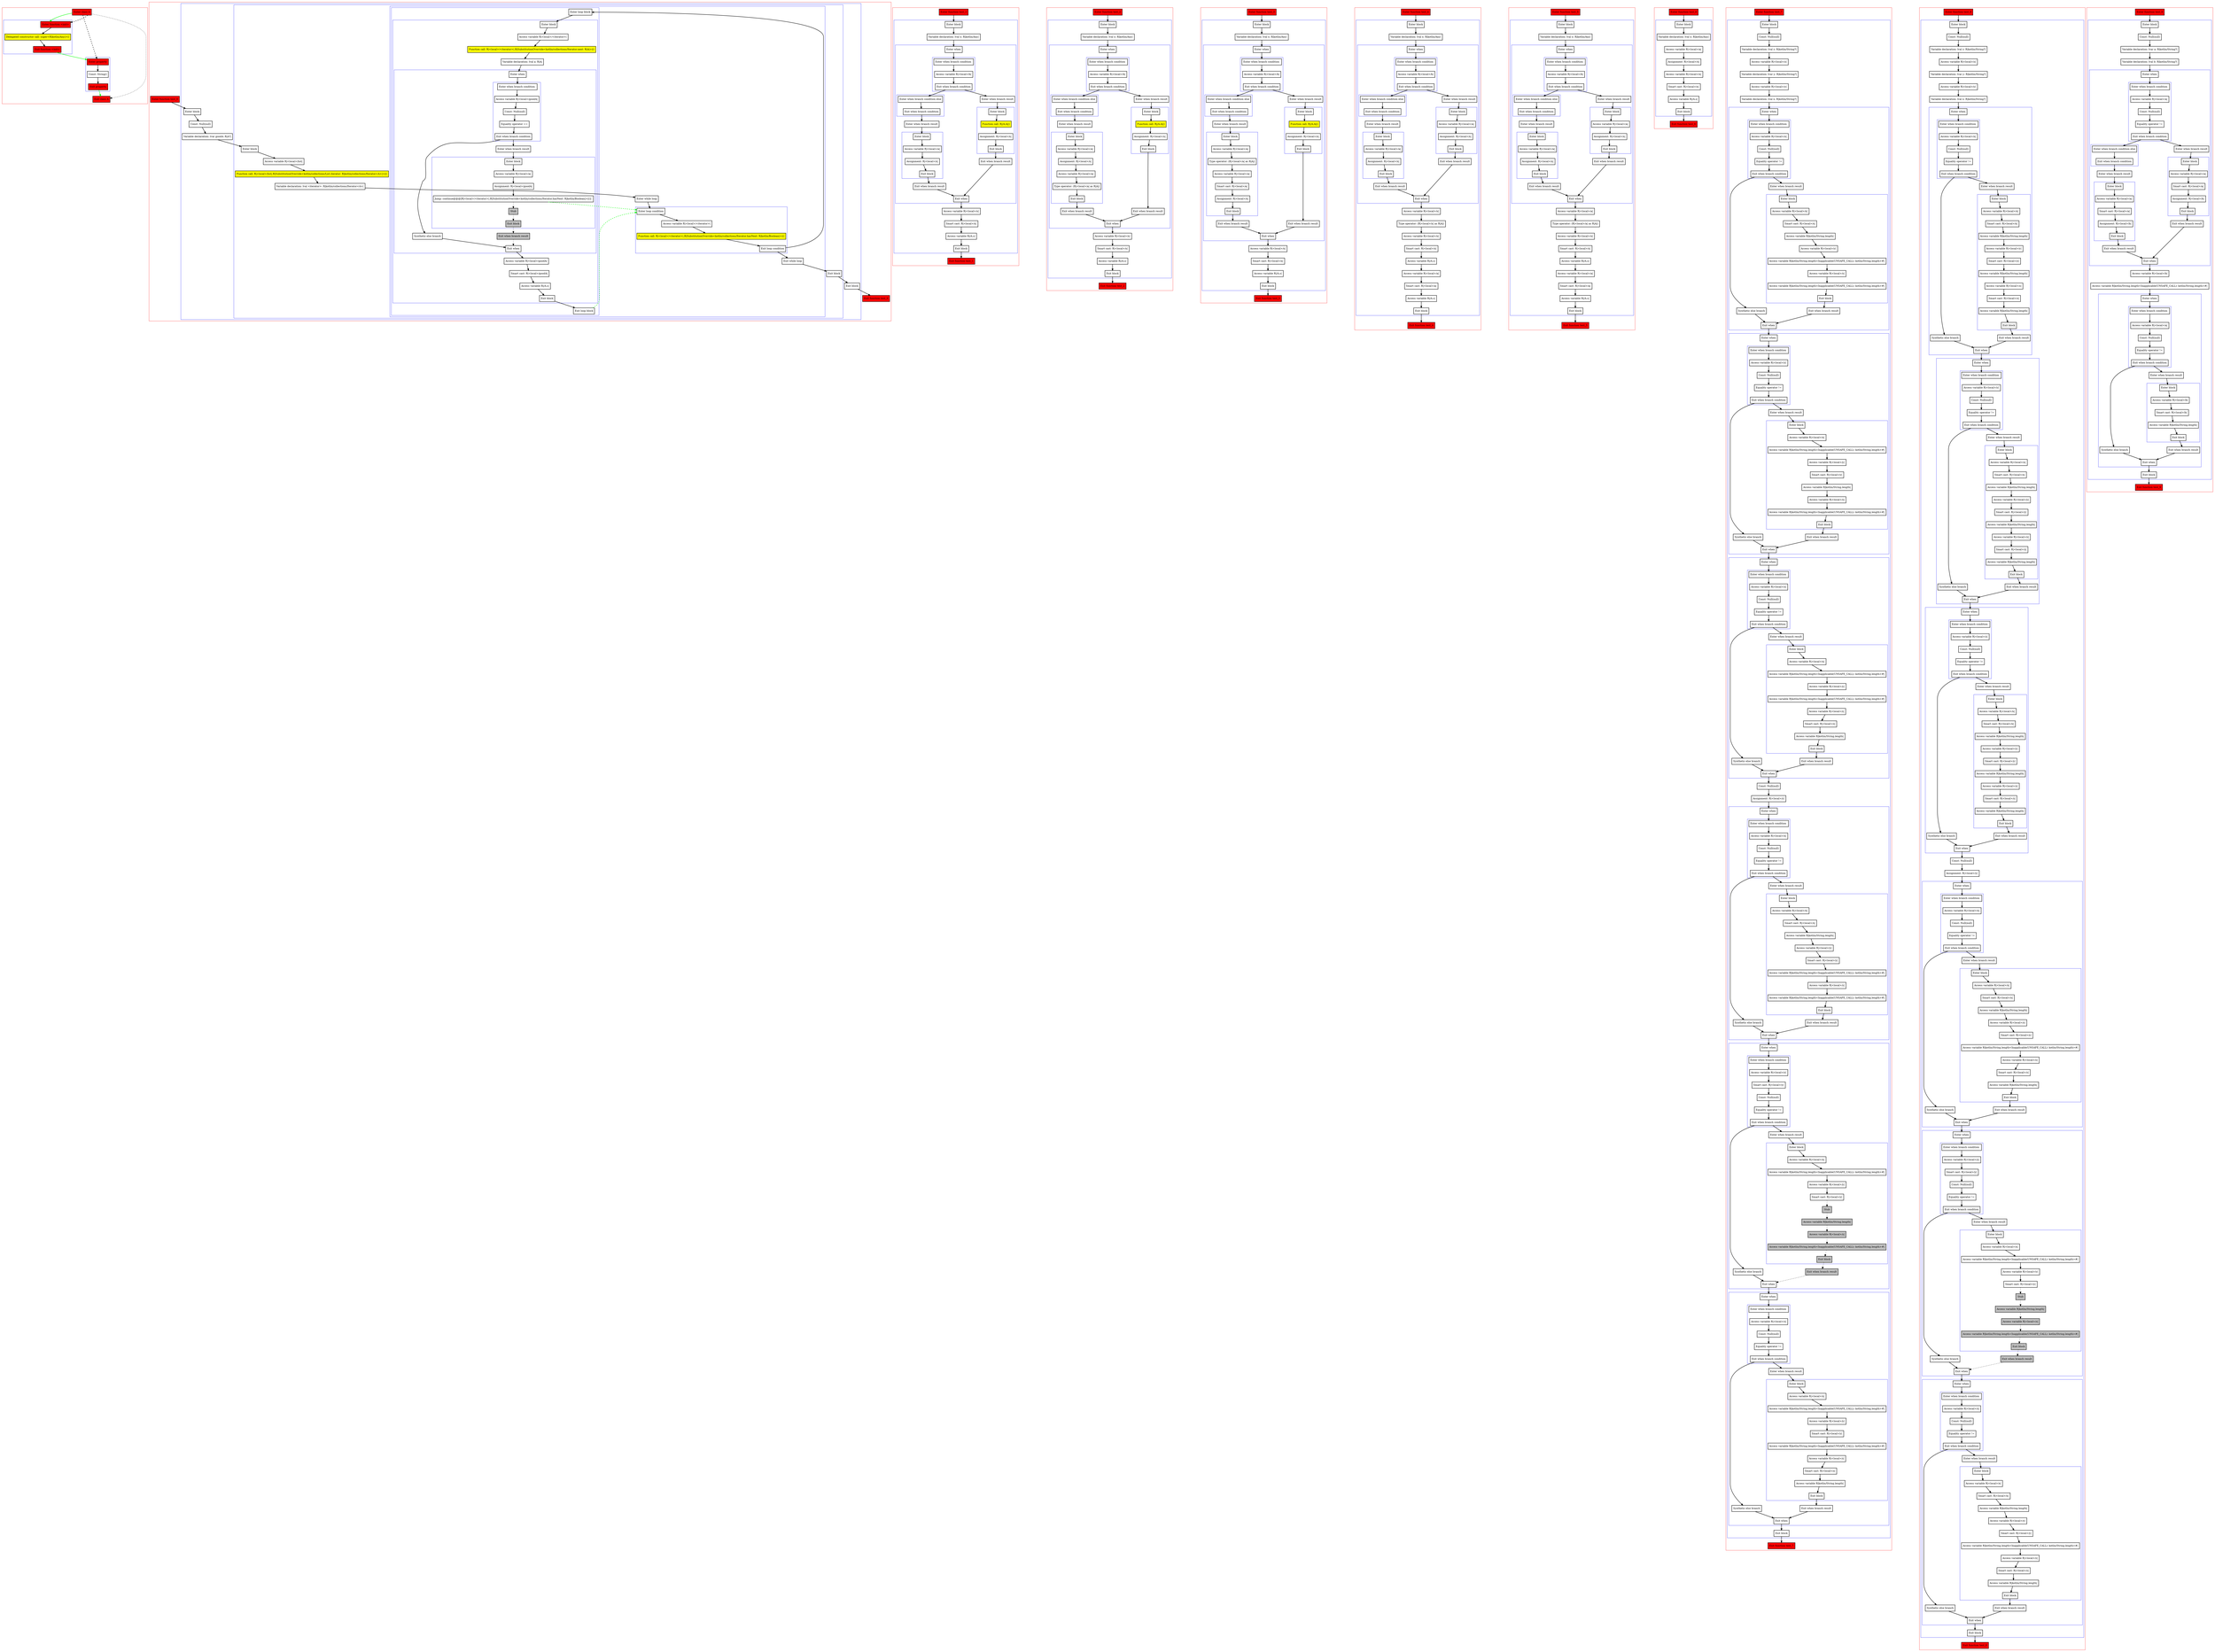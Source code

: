 digraph boundSmartcastsInBranches_kt {
    graph [nodesep=3]
    node [shape=box penwidth=2]
    edge [penwidth=2]

    subgraph cluster_0 {
        color=red
        0 [label="Enter class A" style="filled" fillcolor=red];
        subgraph cluster_1 {
            color=blue
            1 [label="Enter function <init>" style="filled" fillcolor=red];
            2 [label="Delegated constructor call: super<R|kotlin/Any|>()" style="filled" fillcolor=yellow];
            3 [label="Exit function <init>" style="filled" fillcolor=red];
        }
        subgraph cluster_2 {
            color=blue
            4 [label="Enter property" style="filled" fillcolor=red];
            5 [label="Const: String()"];
            6 [label="Exit property" style="filled" fillcolor=red];
        }
        7 [label="Exit class A" style="filled" fillcolor=red];
    }
    0 -> {1} [color=green];
    0 -> {7} [style=dotted];
    0 -> {1 4} [style=dashed];
    1 -> {2};
    2 -> {3};
    3 -> {4} [color=green];
    4 -> {5};
    5 -> {6};
    6 -> {7} [color=green];

    subgraph cluster_3 {
        color=red
        8 [label="Enter function test_0" style="filled" fillcolor=red];
        subgraph cluster_4 {
            color=blue
            9 [label="Enter block"];
            10 [label="Const: Null(null)"];
            11 [label="Variable declaration: lvar goodA: R|A?|"];
            subgraph cluster_5 {
                color=blue
                12 [label="Enter block"];
                13 [label="Access variable R|<local>/list|"];
                14 [label="Function call: R|<local>/list|.R|SubstitutionOverride<kotlin/collections/List.iterator: R|kotlin/collections/Iterator<A>|>|()" style="filled" fillcolor=yellow];
                15 [label="Variable declaration: lval <iterator>: R|kotlin/collections/Iterator<A>|"];
                subgraph cluster_6 {
                    color=blue
                    16 [label="Enter while loop"];
                    subgraph cluster_7 {
                        color=blue
                        17 [label="Enter loop condition"];
                        18 [label="Access variable R|<local>/<iterator>|"];
                        19 [label="Function call: R|<local>/<iterator>|.R|SubstitutionOverride<kotlin/collections/Iterator.hasNext: R|kotlin/Boolean|>|()" style="filled" fillcolor=yellow];
                        20 [label="Exit loop condition"];
                    }
                    subgraph cluster_8 {
                        color=blue
                        21 [label="Enter loop block"];
                        subgraph cluster_9 {
                            color=blue
                            22 [label="Enter block"];
                            23 [label="Access variable R|<local>/<iterator>|"];
                            24 [label="Function call: R|<local>/<iterator>|.R|SubstitutionOverride<kotlin/collections/Iterator.next: R|A|>|()" style="filled" fillcolor=yellow];
                            25 [label="Variable declaration: lval a: R|A|"];
                            subgraph cluster_10 {
                                color=blue
                                26 [label="Enter when"];
                                subgraph cluster_11 {
                                    color=blue
                                    27 [label="Enter when branch condition "];
                                    28 [label="Access variable R|<local>/goodA|"];
                                    29 [label="Const: Null(null)"];
                                    30 [label="Equality operator =="];
                                    31 [label="Exit when branch condition"];
                                }
                                32 [label="Synthetic else branch"];
                                33 [label="Enter when branch result"];
                                subgraph cluster_12 {
                                    color=blue
                                    34 [label="Enter block"];
                                    35 [label="Access variable R|<local>/a|"];
                                    36 [label="Assignment: R|<local>/goodA|"];
                                    37 [label="Jump: continue@@@[R|<local>/<iterator>|.R|SubstitutionOverride<kotlin/collections/Iterator.hasNext: R|kotlin/Boolean|>|()] "];
                                    38 [label="Stub" style="filled" fillcolor=gray];
                                    39 [label="Exit block" style="filled" fillcolor=gray];
                                }
                                40 [label="Exit when branch result" style="filled" fillcolor=gray];
                                41 [label="Exit when"];
                            }
                            42 [label="Access variable R|<local>/goodA|"];
                            43 [label="Smart cast: R|<local>/goodA|"];
                            44 [label="Access variable R|/A.s|"];
                            45 [label="Exit block"];
                        }
                        46 [label="Exit loop block"];
                    }
                    47 [label="Exit while loop"];
                }
                48 [label="Exit block"];
            }
            49 [label="Exit block"];
        }
        50 [label="Exit function test_0" style="filled" fillcolor=red];
    }
    8 -> {9};
    9 -> {10};
    10 -> {11};
    11 -> {12};
    12 -> {13};
    13 -> {14};
    14 -> {15};
    15 -> {16};
    16 -> {17};
    17 -> {18};
    18 -> {19};
    19 -> {20};
    20 -> {21 47};
    21 -> {22};
    22 -> {23};
    23 -> {24};
    24 -> {25};
    25 -> {26};
    26 -> {27};
    27 -> {28};
    28 -> {29};
    29 -> {30};
    30 -> {31};
    31 -> {32 33};
    32 -> {41};
    33 -> {34};
    34 -> {35};
    35 -> {36};
    36 -> {37};
    37 -> {17} [color=green style=dashed];
    37 -> {38} [style=dotted];
    38 -> {39} [style=dotted];
    39 -> {40} [style=dotted];
    40 -> {41} [style=dotted];
    41 -> {42};
    42 -> {43};
    43 -> {44};
    44 -> {45};
    45 -> {46};
    46 -> {17} [color=green style=dashed];
    47 -> {48};
    48 -> {49};
    49 -> {50};

    subgraph cluster_13 {
        color=red
        51 [label="Enter function test_1" style="filled" fillcolor=red];
        subgraph cluster_14 {
            color=blue
            52 [label="Enter block"];
            53 [label="Variable declaration: lval x: R|kotlin/Any|"];
            subgraph cluster_15 {
                color=blue
                54 [label="Enter when"];
                subgraph cluster_16 {
                    color=blue
                    55 [label="Enter when branch condition "];
                    56 [label="Access variable R|<local>/b|"];
                    57 [label="Exit when branch condition"];
                }
                subgraph cluster_17 {
                    color=blue
                    58 [label="Enter when branch condition else"];
                    59 [label="Exit when branch condition"];
                }
                60 [label="Enter when branch result"];
                subgraph cluster_18 {
                    color=blue
                    61 [label="Enter block"];
                    62 [label="Access variable R|<local>/a|"];
                    63 [label="Assignment: R|<local>/x|"];
                    64 [label="Exit block"];
                }
                65 [label="Exit when branch result"];
                66 [label="Enter when branch result"];
                subgraph cluster_19 {
                    color=blue
                    67 [label="Enter block"];
                    68 [label="Function call: R|/A.A|()" style="filled" fillcolor=yellow];
                    69 [label="Assignment: R|<local>/x|"];
                    70 [label="Exit block"];
                }
                71 [label="Exit when branch result"];
                72 [label="Exit when"];
            }
            73 [label="Access variable R|<local>/x|"];
            74 [label="Smart cast: R|<local>/x|"];
            75 [label="Access variable R|/A.s|"];
            76 [label="Exit block"];
        }
        77 [label="Exit function test_1" style="filled" fillcolor=red];
    }
    51 -> {52};
    52 -> {53};
    53 -> {54};
    54 -> {55};
    55 -> {56};
    56 -> {57};
    57 -> {58 66};
    58 -> {59};
    59 -> {60};
    60 -> {61};
    61 -> {62};
    62 -> {63};
    63 -> {64};
    64 -> {65};
    65 -> {72};
    66 -> {67};
    67 -> {68};
    68 -> {69};
    69 -> {70};
    70 -> {71};
    71 -> {72};
    72 -> {73};
    73 -> {74};
    74 -> {75};
    75 -> {76};
    76 -> {77};

    subgraph cluster_20 {
        color=red
        78 [label="Enter function test_2" style="filled" fillcolor=red];
        subgraph cluster_21 {
            color=blue
            79 [label="Enter block"];
            80 [label="Variable declaration: lval x: R|kotlin/Any|"];
            subgraph cluster_22 {
                color=blue
                81 [label="Enter when"];
                subgraph cluster_23 {
                    color=blue
                    82 [label="Enter when branch condition "];
                    83 [label="Access variable R|<local>/b|"];
                    84 [label="Exit when branch condition"];
                }
                subgraph cluster_24 {
                    color=blue
                    85 [label="Enter when branch condition else"];
                    86 [label="Exit when branch condition"];
                }
                87 [label="Enter when branch result"];
                subgraph cluster_25 {
                    color=blue
                    88 [label="Enter block"];
                    89 [label="Access variable R|<local>/a|"];
                    90 [label="Assignment: R|<local>/x|"];
                    91 [label="Access variable R|<local>/a|"];
                    92 [label="Type operator: (R|<local>/a| as R|A|)"];
                    93 [label="Exit block"];
                }
                94 [label="Exit when branch result"];
                95 [label="Enter when branch result"];
                subgraph cluster_26 {
                    color=blue
                    96 [label="Enter block"];
                    97 [label="Function call: R|/A.A|()" style="filled" fillcolor=yellow];
                    98 [label="Assignment: R|<local>/x|"];
                    99 [label="Exit block"];
                }
                100 [label="Exit when branch result"];
                101 [label="Exit when"];
            }
            102 [label="Access variable R|<local>/x|"];
            103 [label="Smart cast: R|<local>/x|"];
            104 [label="Access variable R|/A.s|"];
            105 [label="Exit block"];
        }
        106 [label="Exit function test_2" style="filled" fillcolor=red];
    }
    78 -> {79};
    79 -> {80};
    80 -> {81};
    81 -> {82};
    82 -> {83};
    83 -> {84};
    84 -> {85 95};
    85 -> {86};
    86 -> {87};
    87 -> {88};
    88 -> {89};
    89 -> {90};
    90 -> {91};
    91 -> {92};
    92 -> {93};
    93 -> {94};
    94 -> {101};
    95 -> {96};
    96 -> {97};
    97 -> {98};
    98 -> {99};
    99 -> {100};
    100 -> {101};
    101 -> {102};
    102 -> {103};
    103 -> {104};
    104 -> {105};
    105 -> {106};

    subgraph cluster_27 {
        color=red
        107 [label="Enter function test_3" style="filled" fillcolor=red];
        subgraph cluster_28 {
            color=blue
            108 [label="Enter block"];
            109 [label="Variable declaration: lval x: R|kotlin/Any|"];
            subgraph cluster_29 {
                color=blue
                110 [label="Enter when"];
                subgraph cluster_30 {
                    color=blue
                    111 [label="Enter when branch condition "];
                    112 [label="Access variable R|<local>/b|"];
                    113 [label="Exit when branch condition"];
                }
                subgraph cluster_31 {
                    color=blue
                    114 [label="Enter when branch condition else"];
                    115 [label="Exit when branch condition"];
                }
                116 [label="Enter when branch result"];
                subgraph cluster_32 {
                    color=blue
                    117 [label="Enter block"];
                    118 [label="Access variable R|<local>/a|"];
                    119 [label="Type operator: (R|<local>/a| as R|A|)"];
                    120 [label="Access variable R|<local>/a|"];
                    121 [label="Smart cast: R|<local>/a|"];
                    122 [label="Assignment: R|<local>/x|"];
                    123 [label="Exit block"];
                }
                124 [label="Exit when branch result"];
                125 [label="Enter when branch result"];
                subgraph cluster_33 {
                    color=blue
                    126 [label="Enter block"];
                    127 [label="Function call: R|/A.A|()" style="filled" fillcolor=yellow];
                    128 [label="Assignment: R|<local>/x|"];
                    129 [label="Exit block"];
                }
                130 [label="Exit when branch result"];
                131 [label="Exit when"];
            }
            132 [label="Access variable R|<local>/x|"];
            133 [label="Smart cast: R|<local>/x|"];
            134 [label="Access variable R|/A.s|"];
            135 [label="Exit block"];
        }
        136 [label="Exit function test_3" style="filled" fillcolor=red];
    }
    107 -> {108};
    108 -> {109};
    109 -> {110};
    110 -> {111};
    111 -> {112};
    112 -> {113};
    113 -> {114 125};
    114 -> {115};
    115 -> {116};
    116 -> {117};
    117 -> {118};
    118 -> {119};
    119 -> {120};
    120 -> {121};
    121 -> {122};
    122 -> {123};
    123 -> {124};
    124 -> {131};
    125 -> {126};
    126 -> {127};
    127 -> {128};
    128 -> {129};
    129 -> {130};
    130 -> {131};
    131 -> {132};
    132 -> {133};
    133 -> {134};
    134 -> {135};
    135 -> {136};

    subgraph cluster_34 {
        color=red
        137 [label="Enter function test_4" style="filled" fillcolor=red];
        subgraph cluster_35 {
            color=blue
            138 [label="Enter block"];
            139 [label="Variable declaration: lval x: R|kotlin/Any|"];
            subgraph cluster_36 {
                color=blue
                140 [label="Enter when"];
                subgraph cluster_37 {
                    color=blue
                    141 [label="Enter when branch condition "];
                    142 [label="Access variable R|<local>/b|"];
                    143 [label="Exit when branch condition"];
                }
                subgraph cluster_38 {
                    color=blue
                    144 [label="Enter when branch condition else"];
                    145 [label="Exit when branch condition"];
                }
                146 [label="Enter when branch result"];
                subgraph cluster_39 {
                    color=blue
                    147 [label="Enter block"];
                    148 [label="Access variable R|<local>/a|"];
                    149 [label="Assignment: R|<local>/x|"];
                    150 [label="Exit block"];
                }
                151 [label="Exit when branch result"];
                152 [label="Enter when branch result"];
                subgraph cluster_40 {
                    color=blue
                    153 [label="Enter block"];
                    154 [label="Access variable R|<local>/a|"];
                    155 [label="Assignment: R|<local>/x|"];
                    156 [label="Exit block"];
                }
                157 [label="Exit when branch result"];
                158 [label="Exit when"];
            }
            159 [label="Access variable R|<local>/x|"];
            160 [label="Type operator: (R|<local>/x| as R|A|)"];
            161 [label="Access variable R|<local>/x|"];
            162 [label="Smart cast: R|<local>/x|"];
            163 [label="Access variable R|/A.s|"];
            164 [label="Access variable R|<local>/a|"];
            165 [label="Smart cast: R|<local>/a|"];
            166 [label="Access variable R|/A.s|"];
            167 [label="Exit block"];
        }
        168 [label="Exit function test_4" style="filled" fillcolor=red];
    }
    137 -> {138};
    138 -> {139};
    139 -> {140};
    140 -> {141};
    141 -> {142};
    142 -> {143};
    143 -> {144 152};
    144 -> {145};
    145 -> {146};
    146 -> {147};
    147 -> {148};
    148 -> {149};
    149 -> {150};
    150 -> {151};
    151 -> {158};
    152 -> {153};
    153 -> {154};
    154 -> {155};
    155 -> {156};
    156 -> {157};
    157 -> {158};
    158 -> {159};
    159 -> {160};
    160 -> {161};
    161 -> {162};
    162 -> {163};
    163 -> {164};
    164 -> {165};
    165 -> {166};
    166 -> {167};
    167 -> {168};

    subgraph cluster_41 {
        color=red
        169 [label="Enter function test_5" style="filled" fillcolor=red];
        subgraph cluster_42 {
            color=blue
            170 [label="Enter block"];
            171 [label="Variable declaration: lval x: R|kotlin/Any|"];
            subgraph cluster_43 {
                color=blue
                172 [label="Enter when"];
                subgraph cluster_44 {
                    color=blue
                    173 [label="Enter when branch condition "];
                    174 [label="Access variable R|<local>/b|"];
                    175 [label="Exit when branch condition"];
                }
                subgraph cluster_45 {
                    color=blue
                    176 [label="Enter when branch condition else"];
                    177 [label="Exit when branch condition"];
                }
                178 [label="Enter when branch result"];
                subgraph cluster_46 {
                    color=blue
                    179 [label="Enter block"];
                    180 [label="Access variable R|<local>/a|"];
                    181 [label="Assignment: R|<local>/x|"];
                    182 [label="Exit block"];
                }
                183 [label="Exit when branch result"];
                184 [label="Enter when branch result"];
                subgraph cluster_47 {
                    color=blue
                    185 [label="Enter block"];
                    186 [label="Access variable R|<local>/a|"];
                    187 [label="Assignment: R|<local>/x|"];
                    188 [label="Exit block"];
                }
                189 [label="Exit when branch result"];
                190 [label="Exit when"];
            }
            191 [label="Access variable R|<local>/a|"];
            192 [label="Type operator: (R|<local>/a| as R|A|)"];
            193 [label="Access variable R|<local>/x|"];
            194 [label="Smart cast: R|<local>/x|"];
            195 [label="Access variable R|/A.s|"];
            196 [label="Access variable R|<local>/a|"];
            197 [label="Smart cast: R|<local>/a|"];
            198 [label="Access variable R|/A.s|"];
            199 [label="Exit block"];
        }
        200 [label="Exit function test_5" style="filled" fillcolor=red];
    }
    169 -> {170};
    170 -> {171};
    171 -> {172};
    172 -> {173};
    173 -> {174};
    174 -> {175};
    175 -> {176 184};
    176 -> {177};
    177 -> {178};
    178 -> {179};
    179 -> {180};
    180 -> {181};
    181 -> {182};
    182 -> {183};
    183 -> {190};
    184 -> {185};
    185 -> {186};
    186 -> {187};
    187 -> {188};
    188 -> {189};
    189 -> {190};
    190 -> {191};
    191 -> {192};
    192 -> {193};
    193 -> {194};
    194 -> {195};
    195 -> {196};
    196 -> {197};
    197 -> {198};
    198 -> {199};
    199 -> {200};

    subgraph cluster_48 {
        color=red
        201 [label="Enter function test_6" style="filled" fillcolor=red];
        subgraph cluster_49 {
            color=blue
            202 [label="Enter block"];
            203 [label="Variable declaration: lval x: R|kotlin/Any|"];
            204 [label="Access variable R|<local>/a|"];
            205 [label="Assignment: R|<local>/x|"];
            206 [label="Access variable R|<local>/x|"];
            207 [label="Smart cast: R|<local>/x|"];
            208 [label="Access variable R|/A.s|"];
            209 [label="Exit block"];
        }
        210 [label="Exit function test_6" style="filled" fillcolor=red];
    }
    201 -> {202};
    202 -> {203};
    203 -> {204};
    204 -> {205};
    205 -> {206};
    206 -> {207};
    207 -> {208};
    208 -> {209};
    209 -> {210};

    subgraph cluster_50 {
        color=red
        211 [label="Enter function test_7" style="filled" fillcolor=red];
        subgraph cluster_51 {
            color=blue
            212 [label="Enter block"];
            213 [label="Const: Null(null)"];
            214 [label="Variable declaration: lval z: R|kotlin/String?|"];
            215 [label="Access variable R|<local>/z|"];
            216 [label="Variable declaration: lvar y: R|kotlin/String?|"];
            217 [label="Access variable R|<local>/y|"];
            218 [label="Variable declaration: lval x: R|kotlin/String?|"];
            subgraph cluster_52 {
                color=blue
                219 [label="Enter when"];
                subgraph cluster_53 {
                    color=blue
                    220 [label="Enter when branch condition "];
                    221 [label="Access variable R|<local>/x|"];
                    222 [label="Const: Null(null)"];
                    223 [label="Equality operator !="];
                    224 [label="Exit when branch condition"];
                }
                225 [label="Synthetic else branch"];
                226 [label="Enter when branch result"];
                subgraph cluster_54 {
                    color=blue
                    227 [label="Enter block"];
                    228 [label="Access variable R|<local>/x|"];
                    229 [label="Smart cast: R|<local>/x|"];
                    230 [label="Access variable R|kotlin/String.length|"];
                    231 [label="Access variable R|<local>/y|"];
                    232 [label="Access variable R|kotlin/String.length<Inapplicable(UNSAFE_CALL): kotlin/String.length>#|"];
                    233 [label="Access variable R|<local>/z|"];
                    234 [label="Access variable R|kotlin/String.length<Inapplicable(UNSAFE_CALL): kotlin/String.length>#|"];
                    235 [label="Exit block"];
                }
                236 [label="Exit when branch result"];
                237 [label="Exit when"];
            }
            subgraph cluster_55 {
                color=blue
                238 [label="Enter when"];
                subgraph cluster_56 {
                    color=blue
                    239 [label="Enter when branch condition "];
                    240 [label="Access variable R|<local>/y|"];
                    241 [label="Const: Null(null)"];
                    242 [label="Equality operator !="];
                    243 [label="Exit when branch condition"];
                }
                244 [label="Synthetic else branch"];
                245 [label="Enter when branch result"];
                subgraph cluster_57 {
                    color=blue
                    246 [label="Enter block"];
                    247 [label="Access variable R|<local>/x|"];
                    248 [label="Access variable R|kotlin/String.length<Inapplicable(UNSAFE_CALL): kotlin/String.length>#|"];
                    249 [label="Access variable R|<local>/y|"];
                    250 [label="Smart cast: R|<local>/y|"];
                    251 [label="Access variable R|kotlin/String.length|"];
                    252 [label="Access variable R|<local>/z|"];
                    253 [label="Access variable R|kotlin/String.length<Inapplicable(UNSAFE_CALL): kotlin/String.length>#|"];
                    254 [label="Exit block"];
                }
                255 [label="Exit when branch result"];
                256 [label="Exit when"];
            }
            subgraph cluster_58 {
                color=blue
                257 [label="Enter when"];
                subgraph cluster_59 {
                    color=blue
                    258 [label="Enter when branch condition "];
                    259 [label="Access variable R|<local>/z|"];
                    260 [label="Const: Null(null)"];
                    261 [label="Equality operator !="];
                    262 [label="Exit when branch condition"];
                }
                263 [label="Synthetic else branch"];
                264 [label="Enter when branch result"];
                subgraph cluster_60 {
                    color=blue
                    265 [label="Enter block"];
                    266 [label="Access variable R|<local>/x|"];
                    267 [label="Access variable R|kotlin/String.length<Inapplicable(UNSAFE_CALL): kotlin/String.length>#|"];
                    268 [label="Access variable R|<local>/y|"];
                    269 [label="Access variable R|kotlin/String.length<Inapplicable(UNSAFE_CALL): kotlin/String.length>#|"];
                    270 [label="Access variable R|<local>/z|"];
                    271 [label="Smart cast: R|<local>/z|"];
                    272 [label="Access variable R|kotlin/String.length|"];
                    273 [label="Exit block"];
                }
                274 [label="Exit when branch result"];
                275 [label="Exit when"];
            }
            276 [label="Const: Null(null)"];
            277 [label="Assignment: R|<local>/y|"];
            subgraph cluster_61 {
                color=blue
                278 [label="Enter when"];
                subgraph cluster_62 {
                    color=blue
                    279 [label="Enter when branch condition "];
                    280 [label="Access variable R|<local>/x|"];
                    281 [label="Const: Null(null)"];
                    282 [label="Equality operator !="];
                    283 [label="Exit when branch condition"];
                }
                284 [label="Synthetic else branch"];
                285 [label="Enter when branch result"];
                subgraph cluster_63 {
                    color=blue
                    286 [label="Enter block"];
                    287 [label="Access variable R|<local>/x|"];
                    288 [label="Smart cast: R|<local>/x|"];
                    289 [label="Access variable R|kotlin/String.length|"];
                    290 [label="Access variable R|<local>/y|"];
                    291 [label="Smart cast: R|<local>/y|"];
                    292 [label="Access variable R|kotlin/String.length<Inapplicable(UNSAFE_CALL): kotlin/String.length>#|"];
                    293 [label="Access variable R|<local>/z|"];
                    294 [label="Access variable R|kotlin/String.length<Inapplicable(UNSAFE_CALL): kotlin/String.length>#|"];
                    295 [label="Exit block"];
                }
                296 [label="Exit when branch result"];
                297 [label="Exit when"];
            }
            subgraph cluster_64 {
                color=blue
                298 [label="Enter when"];
                subgraph cluster_65 {
                    color=blue
                    299 [label="Enter when branch condition "];
                    300 [label="Access variable R|<local>/y|"];
                    301 [label="Smart cast: R|<local>/y|"];
                    302 [label="Const: Null(null)"];
                    303 [label="Equality operator !="];
                    304 [label="Exit when branch condition"];
                }
                305 [label="Synthetic else branch"];
                306 [label="Enter when branch result"];
                subgraph cluster_66 {
                    color=blue
                    307 [label="Enter block"];
                    308 [label="Access variable R|<local>/x|"];
                    309 [label="Access variable R|kotlin/String.length<Inapplicable(UNSAFE_CALL): kotlin/String.length>#|"];
                    310 [label="Access variable R|<local>/y|"];
                    311 [label="Smart cast: R|<local>/y|"];
                    312 [label="Stub" style="filled" fillcolor=gray];
                    313 [label="Access variable R|kotlin/String.length|" style="filled" fillcolor=gray];
                    314 [label="Access variable R|<local>/z|" style="filled" fillcolor=gray];
                    315 [label="Access variable R|kotlin/String.length<Inapplicable(UNSAFE_CALL): kotlin/String.length>#|" style="filled" fillcolor=gray];
                    316 [label="Exit block" style="filled" fillcolor=gray];
                }
                317 [label="Exit when branch result" style="filled" fillcolor=gray];
                318 [label="Exit when"];
            }
            subgraph cluster_67 {
                color=blue
                319 [label="Enter when"];
                subgraph cluster_68 {
                    color=blue
                    320 [label="Enter when branch condition "];
                    321 [label="Access variable R|<local>/z|"];
                    322 [label="Const: Null(null)"];
                    323 [label="Equality operator !="];
                    324 [label="Exit when branch condition"];
                }
                325 [label="Synthetic else branch"];
                326 [label="Enter when branch result"];
                subgraph cluster_69 {
                    color=blue
                    327 [label="Enter block"];
                    328 [label="Access variable R|<local>/x|"];
                    329 [label="Access variable R|kotlin/String.length<Inapplicable(UNSAFE_CALL): kotlin/String.length>#|"];
                    330 [label="Access variable R|<local>/y|"];
                    331 [label="Smart cast: R|<local>/y|"];
                    332 [label="Access variable R|kotlin/String.length<Inapplicable(UNSAFE_CALL): kotlin/String.length>#|"];
                    333 [label="Access variable R|<local>/z|"];
                    334 [label="Smart cast: R|<local>/z|"];
                    335 [label="Access variable R|kotlin/String.length|"];
                    336 [label="Exit block"];
                }
                337 [label="Exit when branch result"];
                338 [label="Exit when"];
            }
            339 [label="Exit block"];
        }
        340 [label="Exit function test_7" style="filled" fillcolor=red];
    }
    211 -> {212};
    212 -> {213};
    213 -> {214};
    214 -> {215};
    215 -> {216};
    216 -> {217};
    217 -> {218};
    218 -> {219};
    219 -> {220};
    220 -> {221};
    221 -> {222};
    222 -> {223};
    223 -> {224};
    224 -> {225 226};
    225 -> {237};
    226 -> {227};
    227 -> {228};
    228 -> {229};
    229 -> {230};
    230 -> {231};
    231 -> {232};
    232 -> {233};
    233 -> {234};
    234 -> {235};
    235 -> {236};
    236 -> {237};
    237 -> {238};
    238 -> {239};
    239 -> {240};
    240 -> {241};
    241 -> {242};
    242 -> {243};
    243 -> {244 245};
    244 -> {256};
    245 -> {246};
    246 -> {247};
    247 -> {248};
    248 -> {249};
    249 -> {250};
    250 -> {251};
    251 -> {252};
    252 -> {253};
    253 -> {254};
    254 -> {255};
    255 -> {256};
    256 -> {257};
    257 -> {258};
    258 -> {259};
    259 -> {260};
    260 -> {261};
    261 -> {262};
    262 -> {263 264};
    263 -> {275};
    264 -> {265};
    265 -> {266};
    266 -> {267};
    267 -> {268};
    268 -> {269};
    269 -> {270};
    270 -> {271};
    271 -> {272};
    272 -> {273};
    273 -> {274};
    274 -> {275};
    275 -> {276};
    276 -> {277};
    277 -> {278};
    278 -> {279};
    279 -> {280};
    280 -> {281};
    281 -> {282};
    282 -> {283};
    283 -> {284 285};
    284 -> {297};
    285 -> {286};
    286 -> {287};
    287 -> {288};
    288 -> {289};
    289 -> {290};
    290 -> {291};
    291 -> {292};
    292 -> {293};
    293 -> {294};
    294 -> {295};
    295 -> {296};
    296 -> {297};
    297 -> {298};
    298 -> {299};
    299 -> {300};
    300 -> {301};
    301 -> {302};
    302 -> {303};
    303 -> {304};
    304 -> {305 306};
    305 -> {318};
    306 -> {307};
    307 -> {308};
    308 -> {309};
    309 -> {310};
    310 -> {311};
    311 -> {312} [style=dotted];
    312 -> {313} [style=dotted];
    313 -> {314} [style=dotted];
    314 -> {315} [style=dotted];
    315 -> {316} [style=dotted];
    316 -> {317} [style=dotted];
    317 -> {318} [style=dotted];
    318 -> {319};
    319 -> {320};
    320 -> {321};
    321 -> {322};
    322 -> {323};
    323 -> {324};
    324 -> {325 326};
    325 -> {338};
    326 -> {327};
    327 -> {328};
    328 -> {329};
    329 -> {330};
    330 -> {331};
    331 -> {332};
    332 -> {333};
    333 -> {334};
    334 -> {335};
    335 -> {336};
    336 -> {337};
    337 -> {338};
    338 -> {339};
    339 -> {340};

    subgraph cluster_70 {
        color=red
        341 [label="Enter function test_8" style="filled" fillcolor=red];
        subgraph cluster_71 {
            color=blue
            342 [label="Enter block"];
            343 [label="Const: Null(null)"];
            344 [label="Variable declaration: lval z: R|kotlin/String?|"];
            345 [label="Access variable R|<local>/z|"];
            346 [label="Variable declaration: lvar y: R|kotlin/String?|"];
            347 [label="Access variable R|<local>/y|"];
            348 [label="Variable declaration: lval x: R|kotlin/String?|"];
            subgraph cluster_72 {
                color=blue
                349 [label="Enter when"];
                subgraph cluster_73 {
                    color=blue
                    350 [label="Enter when branch condition "];
                    351 [label="Access variable R|<local>/x|"];
                    352 [label="Const: Null(null)"];
                    353 [label="Equality operator !="];
                    354 [label="Exit when branch condition"];
                }
                355 [label="Synthetic else branch"];
                356 [label="Enter when branch result"];
                subgraph cluster_74 {
                    color=blue
                    357 [label="Enter block"];
                    358 [label="Access variable R|<local>/x|"];
                    359 [label="Smart cast: R|<local>/x|"];
                    360 [label="Access variable R|kotlin/String.length|"];
                    361 [label="Access variable R|<local>/y|"];
                    362 [label="Smart cast: R|<local>/y|"];
                    363 [label="Access variable R|kotlin/String.length|"];
                    364 [label="Access variable R|<local>/z|"];
                    365 [label="Smart cast: R|<local>/z|"];
                    366 [label="Access variable R|kotlin/String.length|"];
                    367 [label="Exit block"];
                }
                368 [label="Exit when branch result"];
                369 [label="Exit when"];
            }
            subgraph cluster_75 {
                color=blue
                370 [label="Enter when"];
                subgraph cluster_76 {
                    color=blue
                    371 [label="Enter when branch condition "];
                    372 [label="Access variable R|<local>/y|"];
                    373 [label="Const: Null(null)"];
                    374 [label="Equality operator !="];
                    375 [label="Exit when branch condition"];
                }
                376 [label="Synthetic else branch"];
                377 [label="Enter when branch result"];
                subgraph cluster_77 {
                    color=blue
                    378 [label="Enter block"];
                    379 [label="Access variable R|<local>/x|"];
                    380 [label="Smart cast: R|<local>/x|"];
                    381 [label="Access variable R|kotlin/String.length|"];
                    382 [label="Access variable R|<local>/y|"];
                    383 [label="Smart cast: R|<local>/y|"];
                    384 [label="Access variable R|kotlin/String.length|"];
                    385 [label="Access variable R|<local>/z|"];
                    386 [label="Smart cast: R|<local>/z|"];
                    387 [label="Access variable R|kotlin/String.length|"];
                    388 [label="Exit block"];
                }
                389 [label="Exit when branch result"];
                390 [label="Exit when"];
            }
            subgraph cluster_78 {
                color=blue
                391 [label="Enter when"];
                subgraph cluster_79 {
                    color=blue
                    392 [label="Enter when branch condition "];
                    393 [label="Access variable R|<local>/z|"];
                    394 [label="Const: Null(null)"];
                    395 [label="Equality operator !="];
                    396 [label="Exit when branch condition"];
                }
                397 [label="Synthetic else branch"];
                398 [label="Enter when branch result"];
                subgraph cluster_80 {
                    color=blue
                    399 [label="Enter block"];
                    400 [label="Access variable R|<local>/x|"];
                    401 [label="Smart cast: R|<local>/x|"];
                    402 [label="Access variable R|kotlin/String.length|"];
                    403 [label="Access variable R|<local>/y|"];
                    404 [label="Smart cast: R|<local>/y|"];
                    405 [label="Access variable R|kotlin/String.length|"];
                    406 [label="Access variable R|<local>/z|"];
                    407 [label="Smart cast: R|<local>/z|"];
                    408 [label="Access variable R|kotlin/String.length|"];
                    409 [label="Exit block"];
                }
                410 [label="Exit when branch result"];
                411 [label="Exit when"];
            }
            412 [label="Const: Null(null)"];
            413 [label="Assignment: R|<local>/y|"];
            subgraph cluster_81 {
                color=blue
                414 [label="Enter when"];
                subgraph cluster_82 {
                    color=blue
                    415 [label="Enter when branch condition "];
                    416 [label="Access variable R|<local>/x|"];
                    417 [label="Const: Null(null)"];
                    418 [label="Equality operator !="];
                    419 [label="Exit when branch condition"];
                }
                420 [label="Synthetic else branch"];
                421 [label="Enter when branch result"];
                subgraph cluster_83 {
                    color=blue
                    422 [label="Enter block"];
                    423 [label="Access variable R|<local>/x|"];
                    424 [label="Smart cast: R|<local>/x|"];
                    425 [label="Access variable R|kotlin/String.length|"];
                    426 [label="Access variable R|<local>/y|"];
                    427 [label="Smart cast: R|<local>/y|"];
                    428 [label="Access variable R|kotlin/String.length<Inapplicable(UNSAFE_CALL): kotlin/String.length>#|"];
                    429 [label="Access variable R|<local>/z|"];
                    430 [label="Smart cast: R|<local>/z|"];
                    431 [label="Access variable R|kotlin/String.length|"];
                    432 [label="Exit block"];
                }
                433 [label="Exit when branch result"];
                434 [label="Exit when"];
            }
            subgraph cluster_84 {
                color=blue
                435 [label="Enter when"];
                subgraph cluster_85 {
                    color=blue
                    436 [label="Enter when branch condition "];
                    437 [label="Access variable R|<local>/y|"];
                    438 [label="Smart cast: R|<local>/y|"];
                    439 [label="Const: Null(null)"];
                    440 [label="Equality operator !="];
                    441 [label="Exit when branch condition"];
                }
                442 [label="Synthetic else branch"];
                443 [label="Enter when branch result"];
                subgraph cluster_86 {
                    color=blue
                    444 [label="Enter block"];
                    445 [label="Access variable R|<local>/x|"];
                    446 [label="Access variable R|kotlin/String.length<Inapplicable(UNSAFE_CALL): kotlin/String.length>#|"];
                    447 [label="Access variable R|<local>/y|"];
                    448 [label="Smart cast: R|<local>/y|"];
                    449 [label="Stub" style="filled" fillcolor=gray];
                    450 [label="Access variable R|kotlin/String.length|" style="filled" fillcolor=gray];
                    451 [label="Access variable R|<local>/z|" style="filled" fillcolor=gray];
                    452 [label="Access variable R|kotlin/String.length<Inapplicable(UNSAFE_CALL): kotlin/String.length>#|" style="filled" fillcolor=gray];
                    453 [label="Exit block" style="filled" fillcolor=gray];
                }
                454 [label="Exit when branch result" style="filled" fillcolor=gray];
                455 [label="Exit when"];
            }
            subgraph cluster_87 {
                color=blue
                456 [label="Enter when"];
                subgraph cluster_88 {
                    color=blue
                    457 [label="Enter when branch condition "];
                    458 [label="Access variable R|<local>/z|"];
                    459 [label="Const: Null(null)"];
                    460 [label="Equality operator !="];
                    461 [label="Exit when branch condition"];
                }
                462 [label="Synthetic else branch"];
                463 [label="Enter when branch result"];
                subgraph cluster_89 {
                    color=blue
                    464 [label="Enter block"];
                    465 [label="Access variable R|<local>/x|"];
                    466 [label="Smart cast: R|<local>/x|"];
                    467 [label="Access variable R|kotlin/String.length|"];
                    468 [label="Access variable R|<local>/y|"];
                    469 [label="Smart cast: R|<local>/y|"];
                    470 [label="Access variable R|kotlin/String.length<Inapplicable(UNSAFE_CALL): kotlin/String.length>#|"];
                    471 [label="Access variable R|<local>/z|"];
                    472 [label="Smart cast: R|<local>/z|"];
                    473 [label="Access variable R|kotlin/String.length|"];
                    474 [label="Exit block"];
                }
                475 [label="Exit when branch result"];
                476 [label="Exit when"];
            }
            477 [label="Exit block"];
        }
        478 [label="Exit function test_8" style="filled" fillcolor=red];
    }
    341 -> {342};
    342 -> {343};
    343 -> {344};
    344 -> {345};
    345 -> {346};
    346 -> {347};
    347 -> {348};
    348 -> {349};
    349 -> {350};
    350 -> {351};
    351 -> {352};
    352 -> {353};
    353 -> {354};
    354 -> {355 356};
    355 -> {369};
    356 -> {357};
    357 -> {358};
    358 -> {359};
    359 -> {360};
    360 -> {361};
    361 -> {362};
    362 -> {363};
    363 -> {364};
    364 -> {365};
    365 -> {366};
    366 -> {367};
    367 -> {368};
    368 -> {369};
    369 -> {370};
    370 -> {371};
    371 -> {372};
    372 -> {373};
    373 -> {374};
    374 -> {375};
    375 -> {376 377};
    376 -> {390};
    377 -> {378};
    378 -> {379};
    379 -> {380};
    380 -> {381};
    381 -> {382};
    382 -> {383};
    383 -> {384};
    384 -> {385};
    385 -> {386};
    386 -> {387};
    387 -> {388};
    388 -> {389};
    389 -> {390};
    390 -> {391};
    391 -> {392};
    392 -> {393};
    393 -> {394};
    394 -> {395};
    395 -> {396};
    396 -> {397 398};
    397 -> {411};
    398 -> {399};
    399 -> {400};
    400 -> {401};
    401 -> {402};
    402 -> {403};
    403 -> {404};
    404 -> {405};
    405 -> {406};
    406 -> {407};
    407 -> {408};
    408 -> {409};
    409 -> {410};
    410 -> {411};
    411 -> {412};
    412 -> {413};
    413 -> {414};
    414 -> {415};
    415 -> {416};
    416 -> {417};
    417 -> {418};
    418 -> {419};
    419 -> {420 421};
    420 -> {434};
    421 -> {422};
    422 -> {423};
    423 -> {424};
    424 -> {425};
    425 -> {426};
    426 -> {427};
    427 -> {428};
    428 -> {429};
    429 -> {430};
    430 -> {431};
    431 -> {432};
    432 -> {433};
    433 -> {434};
    434 -> {435};
    435 -> {436};
    436 -> {437};
    437 -> {438};
    438 -> {439};
    439 -> {440};
    440 -> {441};
    441 -> {442 443};
    442 -> {455};
    443 -> {444};
    444 -> {445};
    445 -> {446};
    446 -> {447};
    447 -> {448};
    448 -> {449} [style=dotted];
    449 -> {450} [style=dotted];
    450 -> {451} [style=dotted];
    451 -> {452} [style=dotted];
    452 -> {453} [style=dotted];
    453 -> {454} [style=dotted];
    454 -> {455} [style=dotted];
    455 -> {456};
    456 -> {457};
    457 -> {458};
    458 -> {459};
    459 -> {460};
    460 -> {461};
    461 -> {462 463};
    462 -> {476};
    463 -> {464};
    464 -> {465};
    465 -> {466};
    466 -> {467};
    467 -> {468};
    468 -> {469};
    469 -> {470};
    470 -> {471};
    471 -> {472};
    472 -> {473};
    473 -> {474};
    474 -> {475};
    475 -> {476};
    476 -> {477};
    477 -> {478};

    subgraph cluster_90 {
        color=red
        479 [label="Enter function test_9" style="filled" fillcolor=red];
        subgraph cluster_91 {
            color=blue
            480 [label="Enter block"];
            481 [label="Const: Null(null)"];
            482 [label="Variable declaration: lvar a: R|kotlin/String?|"];
            483 [label="Variable declaration: lval b: R|kotlin/String?|"];
            subgraph cluster_92 {
                color=blue
                484 [label="Enter when"];
                subgraph cluster_93 {
                    color=blue
                    485 [label="Enter when branch condition "];
                    486 [label="Access variable R|<local>/a|"];
                    487 [label="Const: Null(null)"];
                    488 [label="Equality operator !="];
                    489 [label="Exit when branch condition"];
                }
                subgraph cluster_94 {
                    color=blue
                    490 [label="Enter when branch condition else"];
                    491 [label="Exit when branch condition"];
                }
                492 [label="Enter when branch result"];
                subgraph cluster_95 {
                    color=blue
                    493 [label="Enter block"];
                    494 [label="Access variable R|<local>/a|"];
                    495 [label="Smart cast: R|<local>/a|"];
                    496 [label="Assignment: R|<local>/b|"];
                    497 [label="Exit block"];
                }
                498 [label="Exit when branch result"];
                499 [label="Enter when branch result"];
                subgraph cluster_96 {
                    color=blue
                    500 [label="Enter block"];
                    501 [label="Access variable R|<local>/a|"];
                    502 [label="Smart cast: R|<local>/a|"];
                    503 [label="Assignment: R|<local>/b|"];
                    504 [label="Exit block"];
                }
                505 [label="Exit when branch result"];
                506 [label="Exit when"];
            }
            507 [label="Access variable R|<local>/b|"];
            508 [label="Access variable R|kotlin/String.length<Inapplicable(UNSAFE_CALL): kotlin/String.length>#|"];
            subgraph cluster_97 {
                color=blue
                509 [label="Enter when"];
                subgraph cluster_98 {
                    color=blue
                    510 [label="Enter when branch condition "];
                    511 [label="Access variable R|<local>/a|"];
                    512 [label="Const: Null(null)"];
                    513 [label="Equality operator !="];
                    514 [label="Exit when branch condition"];
                }
                515 [label="Synthetic else branch"];
                516 [label="Enter when branch result"];
                subgraph cluster_99 {
                    color=blue
                    517 [label="Enter block"];
                    518 [label="Access variable R|<local>/b|"];
                    519 [label="Smart cast: R|<local>/b|"];
                    520 [label="Access variable R|kotlin/String.length|"];
                    521 [label="Exit block"];
                }
                522 [label="Exit when branch result"];
                523 [label="Exit when"];
            }
            524 [label="Exit block"];
        }
        525 [label="Exit function test_9" style="filled" fillcolor=red];
    }
    479 -> {480};
    480 -> {481};
    481 -> {482};
    482 -> {483};
    483 -> {484};
    484 -> {485};
    485 -> {486};
    486 -> {487};
    487 -> {488};
    488 -> {489};
    489 -> {490 499};
    490 -> {491};
    491 -> {492};
    492 -> {493};
    493 -> {494};
    494 -> {495};
    495 -> {496};
    496 -> {497};
    497 -> {498};
    498 -> {506};
    499 -> {500};
    500 -> {501};
    501 -> {502};
    502 -> {503};
    503 -> {504};
    504 -> {505};
    505 -> {506};
    506 -> {507};
    507 -> {508};
    508 -> {509};
    509 -> {510};
    510 -> {511};
    511 -> {512};
    512 -> {513};
    513 -> {514};
    514 -> {515 516};
    515 -> {523};
    516 -> {517};
    517 -> {518};
    518 -> {519};
    519 -> {520};
    520 -> {521};
    521 -> {522};
    522 -> {523};
    523 -> {524};
    524 -> {525};

}
